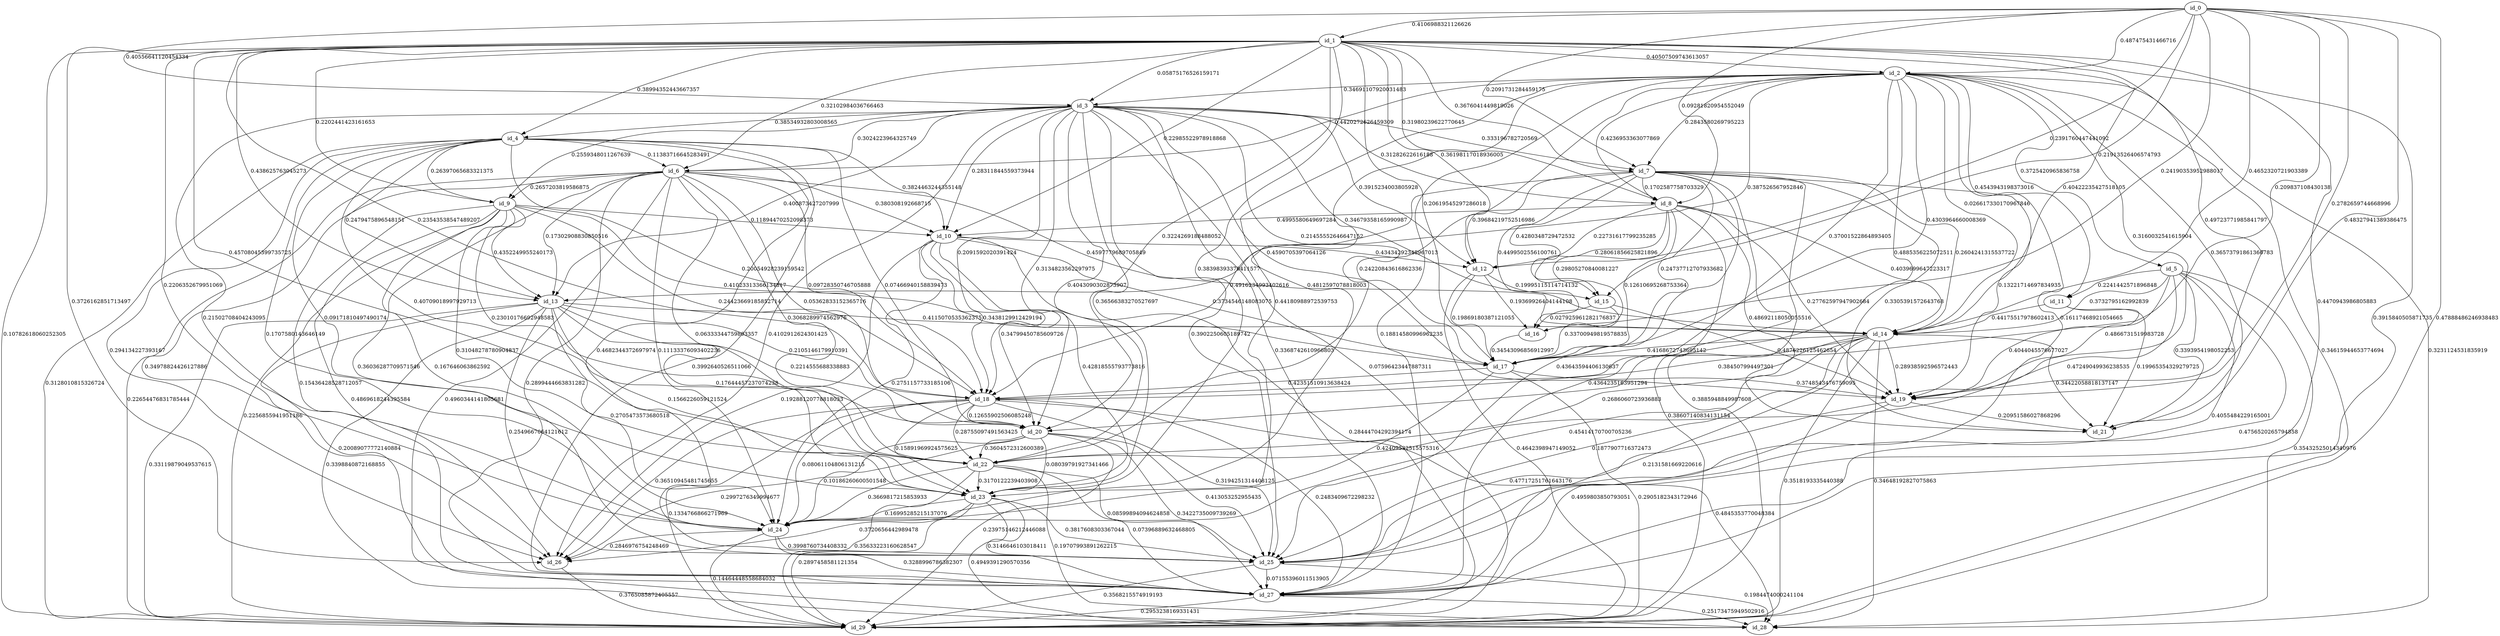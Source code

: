 digraph GR{
id_0[label=id_0];
id_1[label=id_1];
id_2[label=id_2];
id_3[label=id_3];
id_4[label=id_4];
id_5[label=id_5];
id_6[label=id_6];
id_7[label=id_7];
id_8[label=id_8];
id_9[label=id_9];
id_10[label=id_10];
id_11[label=id_11];
id_12[label=id_12];
id_13[label=id_13];
id_14[label=id_14];
id_15[label=id_15];
id_16[label=id_16];
id_17[label=id_17];
id_18[label=id_18];
id_19[label=id_19];
id_20[label=id_20];
id_21[label=id_21];
id_22[label=id_22];
id_23[label=id_23];
id_24[label=id_24];
id_25[label=id_25];
id_26[label=id_26];
id_27[label=id_27];
id_28[label=id_28];
id_29[label=id_29];
id_0->id_1[label=0.4106988321126626];
id_0->id_2[label=0.487475431466716];
id_0->id_3[label=0.40556641120454334];
id_0->id_7[label=0.2091731284459175];
id_0->id_8[label=0.09281820954552049];
id_0->id_12[label=0.2391760447441092];
id_0->id_14[label=0.4652320721903389];
id_0->id_15[label=0.21913526406574793];
id_0->id_16[label=0.24190353952988017];
id_0->id_17[label=0.209837108430138];
id_0->id_19[label=0.2782659744668996];
id_0->id_21[label=0.48327941389386475];
id_0->id_29[label=0.47888486246938483];
id_1->id_2[label=0.40507509743613057];
id_1->id_3[label=0.05875176526159171];
id_1->id_4[label=0.38994352443667357];
id_1->id_6[label=0.32102984036766463];
id_1->id_7[label=0.3676041449819026];
id_1->id_8[label=0.31980239622770645];
id_1->id_9[label=0.2202441423161653];
id_1->id_10[label=0.22985522978918868];
id_1->id_12[label=0.36198117018936005];
id_1->id_13[label=0.438625763045273];
id_1->id_14[label=0.40422235427518105];
id_1->id_17[label=0.20619545297286018];
id_1->id_18[label=0.23543538547489207];
id_1->id_19[label=0.49723771985841797];
id_1->id_20[label=0.3224269188488052];
id_1->id_22[label=0.45708045399735725];
id_1->id_23[label=0.38398393370411577];
id_1->id_24[label=0.2206352679951069];
id_1->id_25[label=0.4470943986805883];
id_1->id_26[label=0.3726162851713497];
id_1->id_27[label=0.3915840505871735];
id_1->id_29[label=0.10782618060252305];
id_2->id_3[label=0.34691107920031483];
id_2->id_5[label=0.3725420965836758];
id_2->id_6[label=0.4420272626459309];
id_2->id_7[label=0.2843580269795223];
id_2->id_8[label=0.4236953363077869];
id_2->id_11[label=0.4543943198373016];
id_2->id_13[label=0.387526567952846];
id_2->id_14[label=0.026617330170967846];
id_2->id_17[label=0.4303964660008369];
id_2->id_18[label=0.37001522864893405];
id_2->id_19[label=0.3160032541615904];
id_2->id_20[label=0.4885356225072511];
id_2->id_21[label=0.36573791861366783];
id_2->id_22[label=0.24220843616862336];
id_2->id_23[label=0.4812597078818003];
id_2->id_24[label=0.44180988972539753];
id_2->id_25[label=0.16117468921054665];
id_2->id_27[label=0.18814580996962235];
id_2->id_28[label=0.3231124531835919];
id_2->id_29[label=0.34615944653774694];
id_3->id_4[label=0.38534932803008565];
id_3->id_6[label=0.3024223964325749];
id_3->id_7[label=0.333196782720569];
id_3->id_8[label=0.31282622616188];
id_3->id_9[label=0.2559348011267639];
id_3->id_10[label=0.28311844559373944];
id_3->id_12[label=0.3915234003805928];
id_3->id_13[label=0.400873427207999];
id_3->id_14[label=0.34679358165990987];
id_3->id_17[label=0.21455552646647152];
id_3->id_18[label=0.2091592020391424];
id_3->id_19[label=0.4590705397064126];
id_3->id_20[label=0.3134823562297975];
id_3->id_22[label=0.4043090302873907];
id_3->id_23[label=0.36566383270527697];
id_3->id_24[label=0.21502708404243095];
id_3->id_25[label=0.3902250605189742];
id_3->id_26[label=0.4102912624301425];
id_3->id_27[label=0.3368742610966803];
id_3->id_29[label=0.07596423447887311];
id_4->id_6[label=0.11383716645283491];
id_4->id_9[label=0.26397065683321375];
id_4->id_10[label=0.3824463244355148];
id_4->id_13[label=0.2479475896548151];
id_4->id_18[label=0.20054928239159542];
id_4->id_20[label=0.07466940158839473];
id_4->id_22[label=0.40709018997929713];
id_4->id_23[label=0.09171810497490174];
id_4->id_24[label=0.1707580143646149];
id_4->id_25[label=0.4682344372697974];
id_4->id_26[label=0.294134227393167];
id_4->id_27[label=0.3992640526511066];
id_4->id_29[label=0.3128010815326724];
id_5->id_11[label=0.2241442571896848];
id_5->id_14[label=0.3732795162992839];
id_5->id_19[label=0.4866731519983728];
id_5->id_21[label=0.3393954198052253];
id_5->id_22[label=0.47249049936238535];
id_5->id_25[label=0.4055484229165001];
id_5->id_27[label=0.4756520265794858];
id_5->id_28[label=0.35432525014340976];
id_6->id_9[label=0.2657203819586875];
id_6->id_10[label=0.380308192668715];
id_6->id_13[label=0.17302908830850516];
id_6->id_14[label=0.4597779689705849];
id_6->id_18[label=0.09728350746705888];
id_6->id_20[label=0.05362833152365716];
id_6->id_22[label=0.3068289974562976];
id_6->id_23[label=0.06333344759803357];
id_6->id_24[label=0.11133376093402236];
id_6->id_25[label=0.36036287709571546];
id_6->id_26[label=0.34978824426127886];
id_6->id_27[label=0.2899444663831282];
id_6->id_28[label=0.4960344141805681];
id_6->id_29[label=0.22654476831785444];
id_7->id_8[label=0.1702587758703329];
id_7->id_12[label=0.39684219752516986];
id_7->id_14[label=0.2604241315537722];
id_7->id_15[label=0.4280348729472532];
id_7->id_16[label=0.4499502556100761];
id_7->id_17[label=0.24737712707933682];
id_7->id_18[label=0.4916234993402616];
id_7->id_19[label=0.13221714697834935];
id_7->id_21[label=0.3305391572643768];
id_7->id_25[label=0.43643594406130637];
id_7->id_27[label=0.4364235163951294];
id_7->id_29[label=0.3885948849987608];
id_8->id_10[label=0.4995580649697284];
id_8->id_12[label=0.22731617799235285];
id_8->id_14[label=0.4039699647223317];
id_8->id_15[label=0.28061856625821896];
id_8->id_16[label=0.29805270840081227];
id_8->id_17[label=0.12610695268753364];
id_8->id_19[label=0.27762597947902684];
id_8->id_21[label=0.48692118050055516];
id_8->id_29[label=0.38607140834131154];
id_9->id_10[label=0.11894470252098373];
id_9->id_13[label=0.4352249955240173];
id_9->id_17[label=0.41023313366134817];
id_9->id_18[label=0.24423669185852714];
id_9->id_20[label=0.23010176692948583];
id_9->id_23[label=0.31048278780904837];
id_9->id_24[label=0.167646063862592];
id_9->id_26[label=0.15436428528712057];
id_9->id_27[label=0.4869618244395584];
id_9->id_29[label=0.2256855941951186];
id_10->id_12[label=0.43434292348967013];
id_10->id_17[label=0.3734546148083075];
id_10->id_18[label=0.3438129912429194];
id_10->id_20[label=0.34799450785609726];
id_10->id_23[label=0.42818555793773816];
id_10->id_24[label=0.2751157733185106];
id_10->id_26[label=0.19288120778818033];
id_10->id_29[label=0.28444704292394174];
id_11->id_14[label=0.44175517978602413];
id_11->id_19[label=0.4044045576677027];
id_11->id_21[label=0.19965354329279725];
id_12->id_15[label=0.19995115114714132];
id_12->id_16[label=0.19369926404144108];
id_12->id_17[label=0.19869180387121055];
id_12->id_29[label=0.4642398947149052];
id_13->id_14[label=0.4115070535362375];
id_13->id_18[label=0.2105146179910391];
id_13->id_20[label=0.2214555688338883];
id_13->id_22[label=0.17644457237074238];
id_13->id_23[label=0.1566226059121524];
id_13->id_24[label=0.2705473573680518];
id_13->id_25[label=0.2549667064121612];
id_13->id_27[label=0.20089077772140884];
id_13->id_28[label=0.3398840872168855];
id_13->id_29[label=0.33119879049537615];
id_14->id_17[label=0.4168672743695142];
id_14->id_18[label=0.384507994497301];
id_14->id_19[label=0.28938592596572443];
id_14->id_21[label=0.34422058818137147];
id_14->id_22[label=0.2686060723936883];
id_14->id_24[label=0.45414170700705236];
id_14->id_25[label=0.1877907716372473];
id_14->id_27[label=0.2131581669220616];
id_14->id_28[label=0.34648192827075863];
id_14->id_29[label=0.3518193335440388];
id_15->id_16[label=0.027925961282176837];
id_15->id_17[label=0.33700949819578835];
id_15->id_19[label=0.4876226125462654];
id_16->id_17[label=0.34543096856912997];
id_17->id_18[label=0.42351510913638424];
id_17->id_19[label=0.3748543476759095];
id_17->id_24[label=0.42409532515575316];
id_17->id_29[label=0.2905182343172946];
id_18->id_20[label=0.12655902506085248];
id_18->id_22[label=0.28755097491563425];
id_18->id_23[label=0.15891969924575625];
id_18->id_24[label=0.08061104806131215];
id_18->id_25[label=0.3194251314408125];
id_18->id_26[label=0.36510945481745655];
id_18->id_27[label=0.2483409672298232];
id_18->id_28[label=0.4845353770048384];
id_18->id_29[label=0.1334766866271969];
id_19->id_21[label=0.20951586027868296];
id_19->id_25[label=0.47717251761643176];
id_19->id_27[label=0.4959803850793051];
id_20->id_22[label=0.3604572312600389];
id_20->id_23[label=0.08039791927341466];
id_20->id_24[label=0.10186260600501548];
id_20->id_25[label=0.413053252955435];
id_20->id_26[label=0.2997276349994677];
id_20->id_27[label=0.3422735009739269];
id_20->id_29[label=0.23975146212446088];
id_22->id_23[label=0.3170122239403908];
id_22->id_24[label=0.3669817215853933];
id_22->id_25[label=0.08599894094624858];
id_22->id_27[label=0.07396889632468805];
id_22->id_28[label=0.19707993891262215];
id_22->id_29[label=0.35633223160628547];
id_23->id_24[label=0.16995285215137076];
id_23->id_25[label=0.3817608303367044];
id_23->id_26[label=0.3720656442989478];
id_23->id_27[label=0.3146646103018411];
id_23->id_28[label=0.4949391290570356];
id_23->id_29[label=0.2897458581121354];
id_24->id_25[label=0.3998760734408332];
id_24->id_26[label=0.2846976754248469];
id_24->id_27[label=0.3288996786382307];
id_24->id_29[label=0.14464448558684032];
id_25->id_27[label=0.07155396011513905];
id_25->id_28[label=0.1984474000241104];
id_25->id_29[label=0.3568215574919193];
id_26->id_29[label=0.3765085872405557];
id_27->id_28[label=0.25173475949502916];
id_27->id_29[label=0.2953238169331431];
}